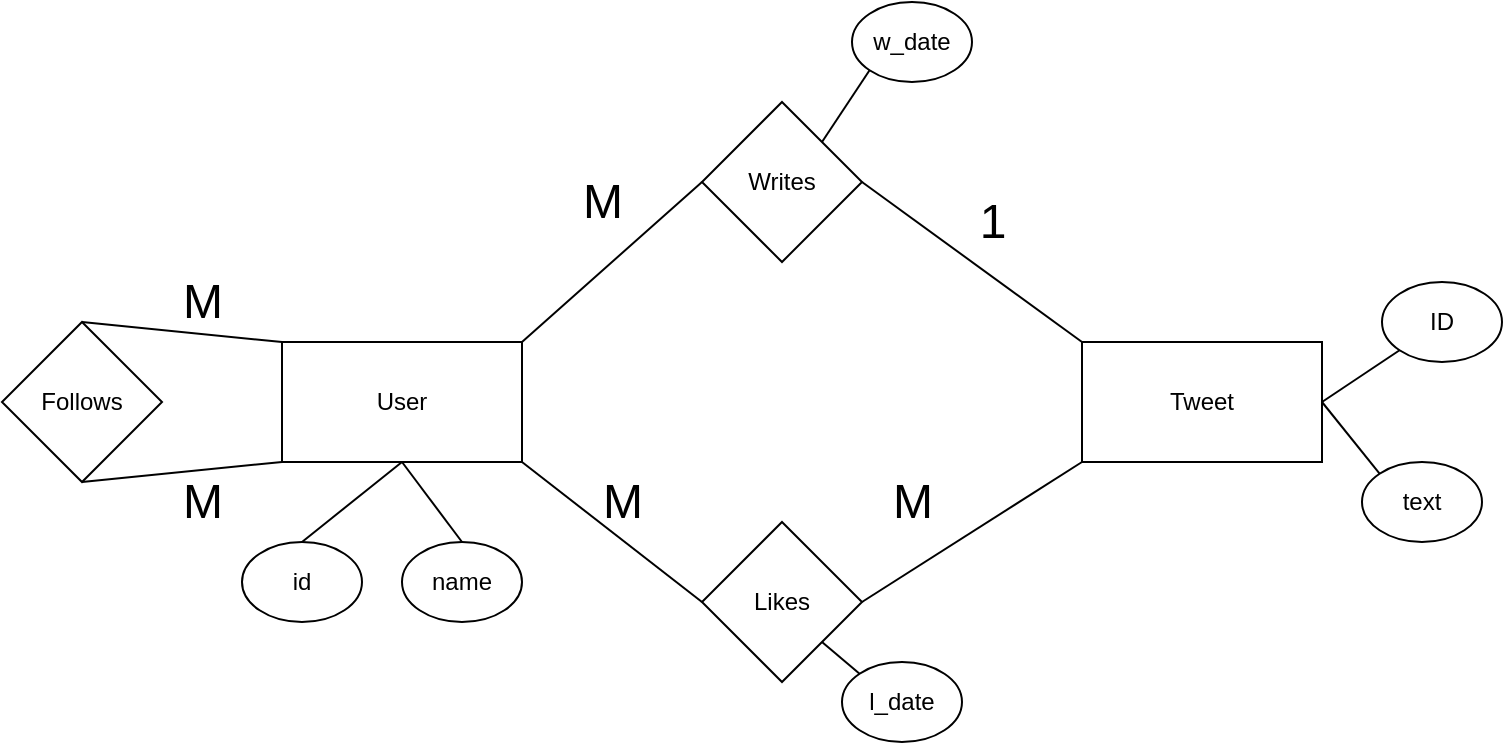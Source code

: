 <mxfile version="24.7.16">
  <diagram name="Page-1" id="jE4pB_0AGHwWn-06ml0S">
    <mxGraphModel dx="1434" dy="820" grid="1" gridSize="10" guides="1" tooltips="1" connect="1" arrows="1" fold="1" page="1" pageScale="1" pageWidth="850" pageHeight="1100" math="0" shadow="0">
      <root>
        <mxCell id="0" />
        <mxCell id="1" parent="0" />
        <mxCell id="WvXWHrkEiKCIps13TaVG-1" value="User" style="rounded=0;whiteSpace=wrap;html=1;" vertex="1" parent="1">
          <mxGeometry x="140" y="330" width="120" height="60" as="geometry" />
        </mxCell>
        <mxCell id="WvXWHrkEiKCIps13TaVG-2" value="Tweet" style="rounded=0;whiteSpace=wrap;html=1;" vertex="1" parent="1">
          <mxGeometry x="540" y="330" width="120" height="60" as="geometry" />
        </mxCell>
        <mxCell id="WvXWHrkEiKCIps13TaVG-3" value="Follows" style="rhombus;whiteSpace=wrap;html=1;" vertex="1" parent="1">
          <mxGeometry y="320" width="80" height="80" as="geometry" />
        </mxCell>
        <mxCell id="WvXWHrkEiKCIps13TaVG-4" value="" style="endArrow=none;html=1;rounded=0;exitX=0.5;exitY=0;exitDx=0;exitDy=0;entryX=0;entryY=0;entryDx=0;entryDy=0;" edge="1" parent="1" source="WvXWHrkEiKCIps13TaVG-3" target="WvXWHrkEiKCIps13TaVG-1">
          <mxGeometry width="50" height="50" relative="1" as="geometry">
            <mxPoint x="400" y="450" as="sourcePoint" />
            <mxPoint x="450" y="400" as="targetPoint" />
          </mxGeometry>
        </mxCell>
        <mxCell id="WvXWHrkEiKCIps13TaVG-5" value="" style="endArrow=none;html=1;rounded=0;exitX=0.5;exitY=1;exitDx=0;exitDy=0;entryX=0;entryY=1;entryDx=0;entryDy=0;" edge="1" parent="1" source="WvXWHrkEiKCIps13TaVG-3" target="WvXWHrkEiKCIps13TaVG-1">
          <mxGeometry width="50" height="50" relative="1" as="geometry">
            <mxPoint x="400" y="450" as="sourcePoint" />
            <mxPoint x="450" y="400" as="targetPoint" />
          </mxGeometry>
        </mxCell>
        <mxCell id="WvXWHrkEiKCIps13TaVG-6" value="M" style="text;html=1;align=center;verticalAlign=middle;resizable=0;points=[];autosize=1;strokeColor=none;fillColor=none;fontSize=24;" vertex="1" parent="1">
          <mxGeometry x="80" y="290" width="40" height="40" as="geometry" />
        </mxCell>
        <mxCell id="WvXWHrkEiKCIps13TaVG-7" value="M" style="text;html=1;align=center;verticalAlign=middle;resizable=0;points=[];autosize=1;strokeColor=none;fillColor=none;fontSize=24;" vertex="1" parent="1">
          <mxGeometry x="80" y="390" width="40" height="40" as="geometry" />
        </mxCell>
        <mxCell id="WvXWHrkEiKCIps13TaVG-8" value="id" style="ellipse;whiteSpace=wrap;html=1;" vertex="1" parent="1">
          <mxGeometry x="120" y="430" width="60" height="40" as="geometry" />
        </mxCell>
        <mxCell id="WvXWHrkEiKCIps13TaVG-9" value="name" style="ellipse;whiteSpace=wrap;html=1;" vertex="1" parent="1">
          <mxGeometry x="200" y="430" width="60" height="40" as="geometry" />
        </mxCell>
        <mxCell id="WvXWHrkEiKCIps13TaVG-11" value="" style="endArrow=none;html=1;rounded=0;exitX=0.5;exitY=0;exitDx=0;exitDy=0;entryX=0.5;entryY=1;entryDx=0;entryDy=0;" edge="1" parent="1" source="WvXWHrkEiKCIps13TaVG-8" target="WvXWHrkEiKCIps13TaVG-1">
          <mxGeometry width="50" height="50" relative="1" as="geometry">
            <mxPoint x="400" y="450" as="sourcePoint" />
            <mxPoint x="450" y="400" as="targetPoint" />
          </mxGeometry>
        </mxCell>
        <mxCell id="WvXWHrkEiKCIps13TaVG-12" value="" style="endArrow=none;html=1;rounded=0;exitX=0.5;exitY=0;exitDx=0;exitDy=0;" edge="1" parent="1" source="WvXWHrkEiKCIps13TaVG-9">
          <mxGeometry width="50" height="50" relative="1" as="geometry">
            <mxPoint x="400" y="450" as="sourcePoint" />
            <mxPoint x="200" y="390" as="targetPoint" />
          </mxGeometry>
        </mxCell>
        <mxCell id="WvXWHrkEiKCIps13TaVG-14" value="Likes" style="rhombus;whiteSpace=wrap;html=1;" vertex="1" parent="1">
          <mxGeometry x="350" y="420" width="80" height="80" as="geometry" />
        </mxCell>
        <mxCell id="WvXWHrkEiKCIps13TaVG-15" value="Writes" style="rhombus;whiteSpace=wrap;html=1;" vertex="1" parent="1">
          <mxGeometry x="350" y="210" width="80" height="80" as="geometry" />
        </mxCell>
        <mxCell id="WvXWHrkEiKCIps13TaVG-16" value="" style="endArrow=none;html=1;rounded=0;exitX=1;exitY=1;exitDx=0;exitDy=0;entryX=0;entryY=0.5;entryDx=0;entryDy=0;" edge="1" parent="1" source="WvXWHrkEiKCIps13TaVG-1" target="WvXWHrkEiKCIps13TaVG-14">
          <mxGeometry width="50" height="50" relative="1" as="geometry">
            <mxPoint x="400" y="450" as="sourcePoint" />
            <mxPoint x="450" y="400" as="targetPoint" />
          </mxGeometry>
        </mxCell>
        <mxCell id="WvXWHrkEiKCIps13TaVG-17" value="" style="endArrow=none;html=1;rounded=0;exitX=1;exitY=0.5;exitDx=0;exitDy=0;entryX=0;entryY=1;entryDx=0;entryDy=0;" edge="1" parent="1" source="WvXWHrkEiKCIps13TaVG-14" target="WvXWHrkEiKCIps13TaVG-2">
          <mxGeometry width="50" height="50" relative="1" as="geometry">
            <mxPoint x="400" y="450" as="sourcePoint" />
            <mxPoint x="450" y="400" as="targetPoint" />
          </mxGeometry>
        </mxCell>
        <mxCell id="WvXWHrkEiKCIps13TaVG-18" value="l_date" style="ellipse;whiteSpace=wrap;html=1;" vertex="1" parent="1">
          <mxGeometry x="420" y="490" width="60" height="40" as="geometry" />
        </mxCell>
        <mxCell id="WvXWHrkEiKCIps13TaVG-19" value="" style="endArrow=none;html=1;rounded=0;exitX=1;exitY=1;exitDx=0;exitDy=0;entryX=0;entryY=0;entryDx=0;entryDy=0;" edge="1" parent="1" source="WvXWHrkEiKCIps13TaVG-14" target="WvXWHrkEiKCIps13TaVG-18">
          <mxGeometry width="50" height="50" relative="1" as="geometry">
            <mxPoint x="400" y="450" as="sourcePoint" />
            <mxPoint x="450" y="400" as="targetPoint" />
          </mxGeometry>
        </mxCell>
        <mxCell id="WvXWHrkEiKCIps13TaVG-20" value="text" style="ellipse;whiteSpace=wrap;html=1;" vertex="1" parent="1">
          <mxGeometry x="680" y="390" width="60" height="40" as="geometry" />
        </mxCell>
        <mxCell id="WvXWHrkEiKCIps13TaVG-21" value="" style="endArrow=none;html=1;rounded=0;exitX=1;exitY=0.5;exitDx=0;exitDy=0;entryX=0;entryY=0;entryDx=0;entryDy=0;" edge="1" target="WvXWHrkEiKCIps13TaVG-20" parent="1" source="WvXWHrkEiKCIps13TaVG-2">
          <mxGeometry width="50" height="50" relative="1" as="geometry">
            <mxPoint x="670" y="380" as="sourcePoint" />
            <mxPoint x="710" y="300" as="targetPoint" />
          </mxGeometry>
        </mxCell>
        <mxCell id="WvXWHrkEiKCIps13TaVG-22" value="ID" style="ellipse;whiteSpace=wrap;html=1;" vertex="1" parent="1">
          <mxGeometry x="690" y="300" width="60" height="40" as="geometry" />
        </mxCell>
        <mxCell id="WvXWHrkEiKCIps13TaVG-23" value="" style="endArrow=none;html=1;rounded=0;exitX=1;exitY=0.5;exitDx=0;exitDy=0;entryX=0;entryY=1;entryDx=0;entryDy=0;" edge="1" target="WvXWHrkEiKCIps13TaVG-22" parent="1" source="WvXWHrkEiKCIps13TaVG-2">
          <mxGeometry width="50" height="50" relative="1" as="geometry">
            <mxPoint x="680" y="290" as="sourcePoint" />
            <mxPoint x="700" y="360" as="targetPoint" />
          </mxGeometry>
        </mxCell>
        <mxCell id="WvXWHrkEiKCIps13TaVG-24" value="" style="endArrow=none;html=1;rounded=0;exitX=1;exitY=0;exitDx=0;exitDy=0;entryX=0;entryY=0.5;entryDx=0;entryDy=0;" edge="1" parent="1" source="WvXWHrkEiKCIps13TaVG-1" target="WvXWHrkEiKCIps13TaVG-15">
          <mxGeometry width="50" height="50" relative="1" as="geometry">
            <mxPoint x="400" y="450" as="sourcePoint" />
            <mxPoint x="450" y="400" as="targetPoint" />
          </mxGeometry>
        </mxCell>
        <mxCell id="WvXWHrkEiKCIps13TaVG-25" value="" style="endArrow=none;html=1;rounded=0;exitX=1;exitY=0.5;exitDx=0;exitDy=0;entryX=0;entryY=0;entryDx=0;entryDy=0;" edge="1" parent="1" source="WvXWHrkEiKCIps13TaVG-15" target="WvXWHrkEiKCIps13TaVG-2">
          <mxGeometry width="50" height="50" relative="1" as="geometry">
            <mxPoint x="400" y="450" as="sourcePoint" />
            <mxPoint x="450" y="400" as="targetPoint" />
          </mxGeometry>
        </mxCell>
        <mxCell id="WvXWHrkEiKCIps13TaVG-26" value="w_date" style="ellipse;whiteSpace=wrap;html=1;" vertex="1" parent="1">
          <mxGeometry x="425" y="160" width="60" height="40" as="geometry" />
        </mxCell>
        <mxCell id="WvXWHrkEiKCIps13TaVG-27" value="" style="endArrow=none;html=1;rounded=0;exitX=1;exitY=0;exitDx=0;exitDy=0;entryX=0;entryY=1;entryDx=0;entryDy=0;" edge="1" target="WvXWHrkEiKCIps13TaVG-26" parent="1" source="WvXWHrkEiKCIps13TaVG-15">
          <mxGeometry width="50" height="50" relative="1" as="geometry">
            <mxPoint x="405" y="190" as="sourcePoint" />
            <mxPoint x="465" y="40" as="targetPoint" />
          </mxGeometry>
        </mxCell>
        <mxCell id="WvXWHrkEiKCIps13TaVG-28" value="M" style="text;html=1;align=center;verticalAlign=middle;resizable=0;points=[];autosize=1;strokeColor=none;fillColor=none;fontSize=24;" vertex="1" parent="1">
          <mxGeometry x="290" y="390" width="40" height="40" as="geometry" />
        </mxCell>
        <mxCell id="WvXWHrkEiKCIps13TaVG-29" value="M" style="text;html=1;align=center;verticalAlign=middle;resizable=0;points=[];autosize=1;strokeColor=none;fillColor=none;fontSize=24;" vertex="1" parent="1">
          <mxGeometry x="435" y="390" width="40" height="40" as="geometry" />
        </mxCell>
        <mxCell id="WvXWHrkEiKCIps13TaVG-30" value="M" style="text;html=1;align=center;verticalAlign=middle;resizable=0;points=[];autosize=1;strokeColor=none;fillColor=none;fontSize=24;" vertex="1" parent="1">
          <mxGeometry x="280" y="240" width="40" height="40" as="geometry" />
        </mxCell>
        <mxCell id="WvXWHrkEiKCIps13TaVG-31" value="1" style="text;html=1;align=center;verticalAlign=middle;resizable=0;points=[];autosize=1;strokeColor=none;fillColor=none;fontSize=24;" vertex="1" parent="1">
          <mxGeometry x="475" y="250" width="40" height="40" as="geometry" />
        </mxCell>
      </root>
    </mxGraphModel>
  </diagram>
</mxfile>
